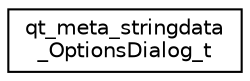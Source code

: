 digraph "Graphical Class Hierarchy"
{
 // LATEX_PDF_SIZE
  edge [fontname="Helvetica",fontsize="10",labelfontname="Helvetica",labelfontsize="10"];
  node [fontname="Helvetica",fontsize="10",shape=record];
  rankdir="LR";
  Node0 [label="qt_meta_stringdata\l_OptionsDialog_t",height=0.2,width=0.4,color="black", fillcolor="white", style="filled",URL="$structqt__meta__stringdata___options_dialog__t.html",tooltip=" "];
}

